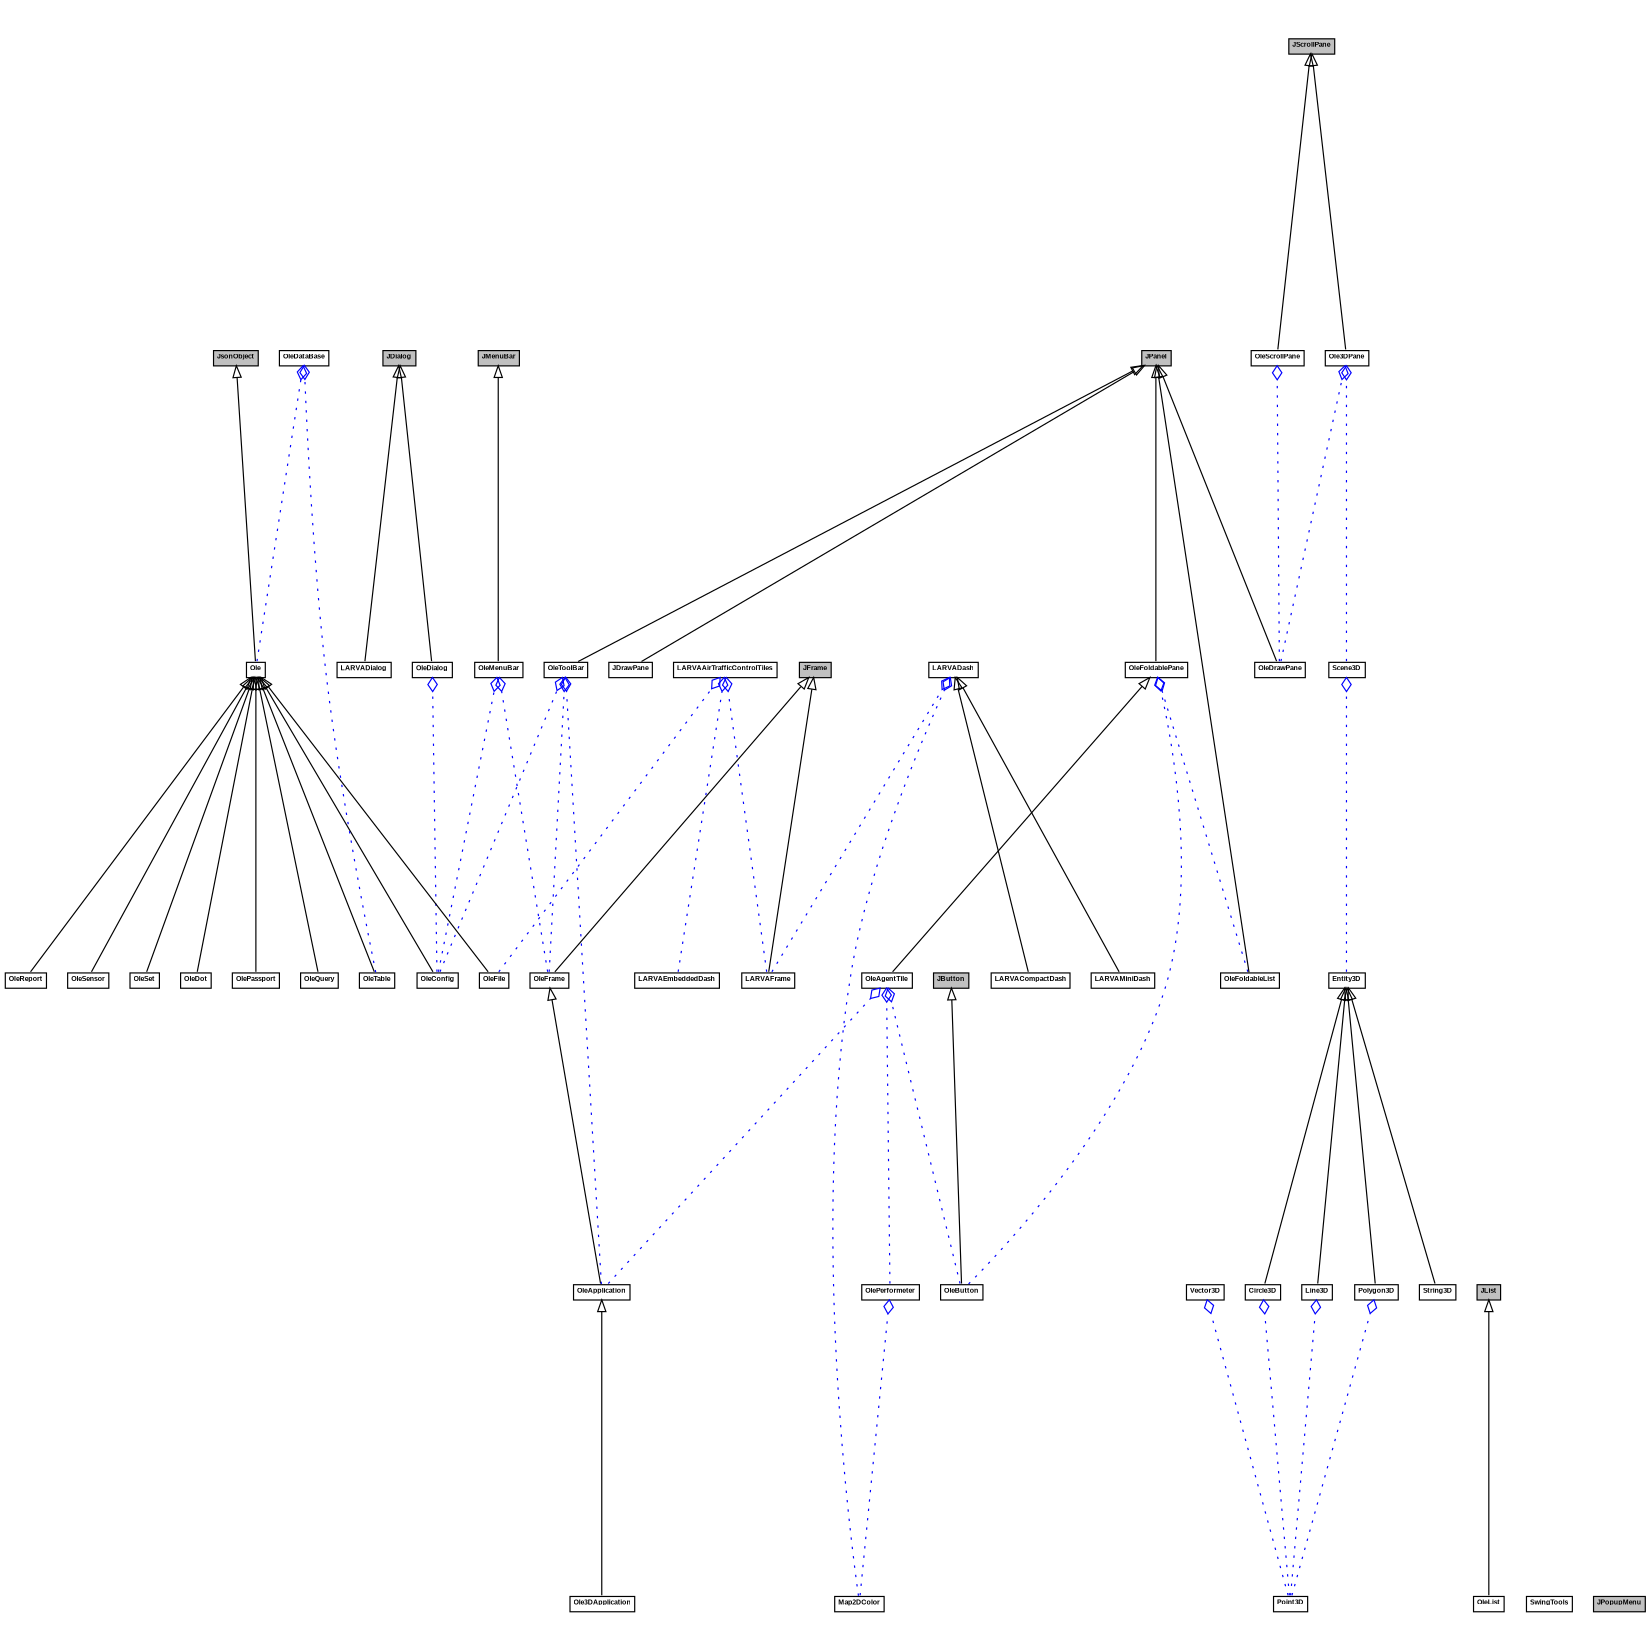 digraph graphname {
     rankdir="BT"
dpi=600
ratio="fill";
 size="11,11!";
 margin=0;
Ole Ole [shape=plain, label=<<table border="0" cellborder="1" cellspacing="0"><tr><td bgcolor="white"><FONT face="Arial" POINT-SIZE="6"><b>Ole</b></FONT></td></tr>
</table>>]
OleConfig OleConfig [shape=plain, label=<<table border="0" cellborder="1" cellspacing="0"><tr><td bgcolor="white"><FONT face="Arial" POINT-SIZE="6"><b>OleConfig</b></FONT></td></tr>
</table>>]
OleDot OleDot [shape=plain, label=<<table border="0" cellborder="1" cellspacing="0"><tr><td bgcolor="white"><FONT face="Arial" POINT-SIZE="6"><b>OleDot</b></FONT></td></tr>
</table>>]
OleFile OleFile [shape=plain, label=<<table border="0" cellborder="1" cellspacing="0"><tr><td bgcolor="white"><FONT face="Arial" POINT-SIZE="6"><b>OleFile</b></FONT></td></tr>
</table>>]
OlePassport OlePassport [shape=plain, label=<<table border="0" cellborder="1" cellspacing="0"><tr><td bgcolor="white"><FONT face="Arial" POINT-SIZE="6"><b>OlePassport</b></FONT></td></tr>
</table>>]
OleQuery OleQuery [shape=plain, label=<<table border="0" cellborder="1" cellspacing="0"><tr><td bgcolor="white"><FONT face="Arial" POINT-SIZE="6"><b>OleQuery</b></FONT></td></tr>
</table>>]
OleReport OleReport [shape=plain, label=<<table border="0" cellborder="1" cellspacing="0"><tr><td bgcolor="white"><FONT face="Arial" POINT-SIZE="6"><b>OleReport</b></FONT></td></tr>
</table>>]
OleSensor OleSensor [shape=plain, label=<<table border="0" cellborder="1" cellspacing="0"><tr><td bgcolor="white"><FONT face="Arial" POINT-SIZE="6"><b>OleSensor</b></FONT></td></tr>
</table>>]
OleSet OleSet [shape=plain, label=<<table border="0" cellborder="1" cellspacing="0"><tr><td bgcolor="white"><FONT face="Arial" POINT-SIZE="6"><b>OleSet</b></FONT></td></tr>
</table>>]
OleTable OleTable [shape=plain, label=<<table border="0" cellborder="1" cellspacing="0"><tr><td bgcolor="white"><FONT face="Arial" POINT-SIZE="6"><b>OleTable</b></FONT></td></tr>
</table>>]
JDrawPane JDrawPane [shape=plain, label=<<table border="0" cellborder="1" cellspacing="0"><tr><td bgcolor="white"><FONT face="Arial" POINT-SIZE="6"><b>JDrawPane</b></FONT></td></tr>
</table>>]
LARVAAirTrafficControlTiles LARVAAirTrafficControlTiles [shape=plain, label=<<table border="0" cellborder="1" cellspacing="0"><tr><td bgcolor="white"><FONT face="Arial" POINT-SIZE="6"><b>LARVAAirTrafficControlTiles</b></FONT></td></tr>
</table>>]
LARVACompactDash LARVACompactDash [shape=plain, label=<<table border="0" cellborder="1" cellspacing="0"><tr><td bgcolor="white"><FONT face="Arial" POINT-SIZE="6"><b>LARVACompactDash</b></FONT></td></tr>
</table>>]
LARVADash LARVADash [shape=plain, label=<<table border="0" cellborder="1" cellspacing="0"><tr><td bgcolor="white"><FONT face="Arial" POINT-SIZE="6"><b>LARVADash</b></FONT></td></tr>
</table>>]
LARVADialog LARVADialog [shape=plain, label=<<table border="0" cellborder="1" cellspacing="0"><tr><td bgcolor="white"><FONT face="Arial" POINT-SIZE="6"><b>LARVADialog</b></FONT></td></tr>
</table>>]
LARVAEmbeddedDash LARVAEmbeddedDash [shape=plain, label=<<table border="0" cellborder="1" cellspacing="0"><tr><td bgcolor="white"><FONT face="Arial" POINT-SIZE="6"><b>LARVAEmbeddedDash</b></FONT></td></tr>
</table>>]
LARVAFrame LARVAFrame [shape=plain, label=<<table border="0" cellborder="1" cellspacing="0"><tr><td bgcolor="white"><FONT face="Arial" POINT-SIZE="6"><b>LARVAFrame</b></FONT></td></tr>
</table>>]
LARVAMiniDash LARVAMiniDash [shape=plain, label=<<table border="0" cellborder="1" cellspacing="0"><tr><td bgcolor="white"><FONT face="Arial" POINT-SIZE="6"><b>LARVAMiniDash</b></FONT></td></tr>
</table>>]
Ole3DApplication Ole3DApplication [shape=plain, label=<<table border="0" cellborder="1" cellspacing="0"><tr><td bgcolor="white"><FONT face="Arial" POINT-SIZE="6"><b>Ole3DApplication</b></FONT></td></tr>
</table>>]
Ole3DPane Ole3DPane [shape=plain, label=<<table border="0" cellborder="1" cellspacing="0"><tr><td bgcolor="white"><FONT face="Arial" POINT-SIZE="6"><b>Ole3DPane</b></FONT></td></tr>
</table>>]
OleAgentTile OleAgentTile [shape=plain, label=<<table border="0" cellborder="1" cellspacing="0"><tr><td bgcolor="white"><FONT face="Arial" POINT-SIZE="6"><b>OleAgentTile</b></FONT></td></tr>
</table>>]
OleApplication OleApplication [shape=plain, label=<<table border="0" cellborder="1" cellspacing="0"><tr><td bgcolor="white"><FONT face="Arial" POINT-SIZE="6"><b>OleApplication</b></FONT></td></tr>
</table>>]
OleButton OleButton [shape=plain, label=<<table border="0" cellborder="1" cellspacing="0"><tr><td bgcolor="white"><FONT face="Arial" POINT-SIZE="6"><b>OleButton</b></FONT></td></tr>
</table>>]
OleDialog OleDialog [shape=plain, label=<<table border="0" cellborder="1" cellspacing="0"><tr><td bgcolor="white"><FONT face="Arial" POINT-SIZE="6"><b>OleDialog</b></FONT></td></tr>
</table>>]
OleDrawPane OleDrawPane [shape=plain, label=<<table border="0" cellborder="1" cellspacing="0"><tr><td bgcolor="white"><FONT face="Arial" POINT-SIZE="6"><b>OleDrawPane</b></FONT></td></tr>
</table>>]
OleFoldableList OleFoldableList [shape=plain, label=<<table border="0" cellborder="1" cellspacing="0"><tr><td bgcolor="white"><FONT face="Arial" POINT-SIZE="6"><b>OleFoldableList</b></FONT></td></tr>
</table>>]
OleFoldablePane OleFoldablePane [shape=plain, label=<<table border="0" cellborder="1" cellspacing="0"><tr><td bgcolor="white"><FONT face="Arial" POINT-SIZE="6"><b>OleFoldablePane</b></FONT></td></tr>
</table>>]
OleFrame OleFrame [shape=plain, label=<<table border="0" cellborder="1" cellspacing="0"><tr><td bgcolor="white"><FONT face="Arial" POINT-SIZE="6"><b>OleFrame</b></FONT></td></tr>
</table>>]
OleList OleList [shape=plain, label=<<table border="0" cellborder="1" cellspacing="0"><tr><td bgcolor="white"><FONT face="Arial" POINT-SIZE="6"><b>OleList</b></FONT></td></tr>
</table>>]
OleMenuBar OleMenuBar [shape=plain, label=<<table border="0" cellborder="1" cellspacing="0"><tr><td bgcolor="white"><FONT face="Arial" POINT-SIZE="6"><b>OleMenuBar</b></FONT></td></tr>
</table>>]
OlePerformeter OlePerformeter [shape=plain, label=<<table border="0" cellborder="1" cellspacing="0"><tr><td bgcolor="white"><FONT face="Arial" POINT-SIZE="6"><b>OlePerformeter</b></FONT></td></tr>
</table>>]
OleScrollPane OleScrollPane [shape=plain, label=<<table border="0" cellborder="1" cellspacing="0"><tr><td bgcolor="white"><FONT face="Arial" POINT-SIZE="6"><b>OleScrollPane</b></FONT></td></tr>
</table>>]
OleToolBar OleToolBar [shape=plain, label=<<table border="0" cellborder="1" cellspacing="0"><tr><td bgcolor="white"><FONT face="Arial" POINT-SIZE="6"><b>OleToolBar</b></FONT></td></tr>
</table>>]
SwingTools SwingTools [shape=plain, label=<<table border="0" cellborder="1" cellspacing="0"><tr><td bgcolor="white"><FONT face="Arial" POINT-SIZE="6"><b>SwingTools</b></FONT></td></tr>
</table>>]
OleDataBase OleDataBase [shape=plain, label=<<table border="0" cellborder="1" cellspacing="0"><tr><td bgcolor="white"><FONT face="Arial" POINT-SIZE="6"><b>OleDataBase</b></FONT></td></tr>
</table>>]
Circle3D Circle3D [shape=plain, label=<<table border="0" cellborder="1" cellspacing="0"><tr><td bgcolor="white"><FONT face="Arial" POINT-SIZE="6"><b>Circle3D</b></FONT></td></tr>
</table>>]
Entity3D Entity3D [shape=plain, label=<<table border="0" cellborder="1" cellspacing="0"><tr><td bgcolor="white"><FONT face="Arial" POINT-SIZE="6"><b>Entity3D</b></FONT></td></tr>
</table>>]
Line3D Line3D [shape=plain, label=<<table border="0" cellborder="1" cellspacing="0"><tr><td bgcolor="white"><FONT face="Arial" POINT-SIZE="6"><b>Line3D</b></FONT></td></tr>
</table>>]
Point3D Point3D [shape=plain, label=<<table border="0" cellborder="1" cellspacing="0"><tr><td bgcolor="white"><FONT face="Arial" POINT-SIZE="6"><b>Point3D</b></FONT></td></tr>
</table>>]
Polygon3D Polygon3D [shape=plain, label=<<table border="0" cellborder="1" cellspacing="0"><tr><td bgcolor="white"><FONT face="Arial" POINT-SIZE="6"><b>Polygon3D</b></FONT></td></tr>
</table>>]
Scene3D Scene3D [shape=plain, label=<<table border="0" cellborder="1" cellspacing="0"><tr><td bgcolor="white"><FONT face="Arial" POINT-SIZE="6"><b>Scene3D</b></FONT></td></tr>
</table>>]
String3D String3D [shape=plain, label=<<table border="0" cellborder="1" cellspacing="0"><tr><td bgcolor="white"><FONT face="Arial" POINT-SIZE="6"><b>String3D</b></FONT></td></tr>
</table>>]
Vector3D Vector3D [shape=plain, label=<<table border="0" cellborder="1" cellspacing="0"><tr><td bgcolor="white"><FONT face="Arial" POINT-SIZE="6"><b>Vector3D</b></FONT></td></tr>
</table>>]
Map2DColor Map2DColor [shape=plain, label=<<table border="0" cellborder="1" cellspacing="0"><tr><td bgcolor="white"><FONT face="Arial" POINT-SIZE="6"><b>Map2DColor</b></FONT></td></tr>
</table>>]
JPanel JPanel [shape=plain, label=<<table border="0" cellborder="1" cellspacing="0"><tr><td bgcolor="gray"><FONT face="Arial" POINT-SIZE="6"><b>JPanel</b></FONT></td></tr>
</table>>]
JDialog JDialog [shape=plain, label=<<table border="0" cellborder="1" cellspacing="0"><tr><td bgcolor="gray"><FONT face="Arial" POINT-SIZE="6"><b>JDialog</b></FONT></td></tr>
</table>>]
JFrame JFrame [shape=plain, label=<<table border="0" cellborder="1" cellspacing="0"><tr><td bgcolor="gray"><FONT face="Arial" POINT-SIZE="6"><b>JFrame</b></FONT></td></tr>
</table>>]
JPanel JPanel [shape=plain, label=<<table border="0" cellborder="1" cellspacing="0"><tr><td bgcolor="gray"><FONT face="Arial" POINT-SIZE="6"><b>JPanel</b></FONT></td></tr>
</table>>]
JButton JButton [shape=plain, label=<<table border="0" cellborder="1" cellspacing="0"><tr><td bgcolor="gray"><FONT face="Arial" POINT-SIZE="6"><b>JButton</b></FONT></td></tr>
</table>>]
JPopupMenu JPopupMenu [shape=plain, label=<<table border="0" cellborder="1" cellspacing="0"><tr><td bgcolor="gray"><FONT face="Arial" POINT-SIZE="6"><b>JPopupMenu</b></FONT></td></tr>
</table>>]
JsonObject JsonObject [shape=plain, label=<<table border="0" cellborder="1" cellspacing="0"><tr><td bgcolor="gray"><FONT face="Arial" POINT-SIZE="6"><b>JsonObject</b></FONT></td></tr>
</table>>]
JScrollPane JScrollPane [shape=plain, label=<<table border="0" cellborder="1" cellspacing="0"><tr><td bgcolor="gray"><FONT face="Arial" POINT-SIZE="6"><b>JScrollPane</b></FONT></td></tr>
</table>>]
JButton JButton [shape=plain, label=<<table border="0" cellborder="1" cellspacing="0"><tr><td bgcolor="gray"><FONT face="Arial" POINT-SIZE="6"><b>JButton</b></FONT></td></tr>
</table>>]
JDialog JDialog [shape=plain, label=<<table border="0" cellborder="1" cellspacing="0"><tr><td bgcolor="gray"><FONT face="Arial" POINT-SIZE="6"><b>JDialog</b></FONT></td></tr>
</table>>]
JPanel JPanel [shape=plain, label=<<table border="0" cellborder="1" cellspacing="0"><tr><td bgcolor="gray"><FONT face="Arial" POINT-SIZE="6"><b>JPanel</b></FONT></td></tr>
</table>>]
JPanel JPanel [shape=plain, label=<<table border="0" cellborder="1" cellspacing="0"><tr><td bgcolor="gray"><FONT face="Arial" POINT-SIZE="6"><b>JPanel</b></FONT></td></tr>
</table>>]
JPanel JPanel [shape=plain, label=<<table border="0" cellborder="1" cellspacing="0"><tr><td bgcolor="gray"><FONT face="Arial" POINT-SIZE="6"><b>JPanel</b></FONT></td></tr>
</table>>]
JFrame JFrame [shape=plain, label=<<table border="0" cellborder="1" cellspacing="0"><tr><td bgcolor="gray"><FONT face="Arial" POINT-SIZE="6"><b>JFrame</b></FONT></td></tr>
</table>>]
JList JList [shape=plain, label=<<table border="0" cellborder="1" cellspacing="0"><tr><td bgcolor="gray"><FONT face="Arial" POINT-SIZE="6"><b>JList</b></FONT></td></tr>
</table>>]
JMenuBar JMenuBar [shape=plain, label=<<table border="0" cellborder="1" cellspacing="0"><tr><td bgcolor="gray"><FONT face="Arial" POINT-SIZE="6"><b>JMenuBar</b></FONT></td></tr>
</table>>]
JScrollPane JScrollPane [shape=plain, label=<<table border="0" cellborder="1" cellspacing="0"><tr><td bgcolor="gray"><FONT face="Arial" POINT-SIZE="6"><b>JScrollPane</b></FONT></td></tr>
</table>>]
JPanel JPanel [shape=plain, label=<<table border="0" cellborder="1" cellspacing="0"><tr><td bgcolor="gray"><FONT face="Arial" POINT-SIZE="6"><b>JPanel</b></FONT></td></tr>
</table>>]
JButton JButton [shape=plain, label=<<table border="0" cellborder="1" cellspacing="0"><tr><td bgcolor="gray"><FONT face="Arial" POINT-SIZE="6"><b>JButton</b></FONT></td></tr>
</table>>]
JDialog JDialog [shape=plain, label=<<table border="0" cellborder="1" cellspacing="0"><tr><td bgcolor="gray"><FONT face="Arial" POINT-SIZE="6"><b>JDialog</b></FONT></td></tr>
</table>>]
JFrame JFrame [shape=plain, label=<<table border="0" cellborder="1" cellspacing="0"><tr><td bgcolor="gray"><FONT face="Arial" POINT-SIZE="6"><b>JFrame</b></FONT></td></tr>
</table>>]
JList JList [shape=plain, label=<<table border="0" cellborder="1" cellspacing="0"><tr><td bgcolor="gray"><FONT face="Arial" POINT-SIZE="6"><b>JList</b></FONT></td></tr>
</table>>]
JMenuBar JMenuBar [shape=plain, label=<<table border="0" cellborder="1" cellspacing="0"><tr><td bgcolor="gray"><FONT face="Arial" POINT-SIZE="6"><b>JMenuBar</b></FONT></td></tr>
</table>>]
JPanel JPanel [shape=plain, label=<<table border="0" cellborder="1" cellspacing="0"><tr><td bgcolor="gray"><FONT face="Arial" POINT-SIZE="6"><b>JPanel</b></FONT></td></tr>
</table>>]
JPopupMenu JPopupMenu [shape=plain, label=<<table border="0" cellborder="1" cellspacing="0"><tr><td bgcolor="gray"><FONT face="Arial" POINT-SIZE="6"><b>JPopupMenu</b></FONT></td></tr>
</table>>]
JScrollPane JScrollPane [shape=plain, label=<<table border="0" cellborder="1" cellspacing="0"><tr><td bgcolor="gray"><FONT face="Arial" POINT-SIZE="6"><b>JScrollPane</b></FONT></td></tr>
</table>>]
JsonObject JsonObject [shape=plain, label=<<table border="0" cellborder="1" cellspacing="0"><tr><td bgcolor="gray"><FONT face="Arial" POINT-SIZE="6"><b>JsonObject</b></FONT></td></tr>
</table>>]
JDrawPane -> JPanel [arrowhead=onormal, penwidth=1, color=black]
OleDrawPane -> JPanel [arrowhead=onormal, penwidth=1, color=black]
OleFoldableList -> JPanel [arrowhead=onormal, penwidth=1, color=black]
OleFoldablePane -> JPanel [arrowhead=onormal, penwidth=1, color=black]
OleToolBar -> JPanel [arrowhead=onormal, penwidth=1, color=black]
OleApplication -> OleFrame [arrowhead=onormal, penwidth=1, color=black]
OleButton -> JButton [arrowhead=onormal, penwidth=1, color=black]
Ole -> JsonObject [arrowhead=onormal, penwidth=1, color=black]
OleConfig -> Ole [arrowhead=onormal, penwidth=1, color=black]
OleDot -> Ole [arrowhead=onormal, penwidth=1, color=black]
OleFile -> Ole [arrowhead=onormal, penwidth=1, color=black]
OlePassport -> Ole [arrowhead=onormal, penwidth=1, color=black]
OleQuery -> Ole [arrowhead=onormal, penwidth=1, color=black]
OleReport -> Ole [arrowhead=onormal, penwidth=1, color=black]
OleSensor -> Ole [arrowhead=onormal, penwidth=1, color=black]
OleSet -> Ole [arrowhead=onormal, penwidth=1, color=black]
OleTable -> Ole [arrowhead=onormal, penwidth=1, color=black]
LARVAFrame -> JFrame [arrowhead=onormal, penwidth=1, color=black]
OleFrame -> JFrame [arrowhead=onormal, penwidth=1, color=black]
Ole3DPane -> JScrollPane [arrowhead=onormal, penwidth=1, color=black]
OleScrollPane -> JScrollPane [arrowhead=onormal, penwidth=1, color=black]
OleAgentTile -> OleFoldablePane [arrowhead=onormal, penwidth=1, color=black]
LARVACompactDash -> LARVADash [arrowhead=onormal, penwidth=1, color=black]
LARVAMiniDash -> LARVADash [arrowhead=onormal, penwidth=1, color=black]
Ole3DApplication -> OleApplication [arrowhead=onormal, penwidth=1, color=black]
Circle3D -> Entity3D [arrowhead=onormal, penwidth=1, color=black]
Line3D -> Entity3D [arrowhead=onormal, penwidth=1, color=black]
Polygon3D -> Entity3D [arrowhead=onormal, penwidth=1, color=black]
String3D -> Entity3D [arrowhead=onormal, penwidth=1, color=black]
LARVADialog -> JDialog [arrowhead=onormal, penwidth=1, color=black]
OleDialog -> JDialog [arrowhead=onormal, penwidth=1, color=black]
OleList -> JList [arrowhead=onormal, penwidth=1, color=black]
OleMenuBar -> JMenuBar [arrowhead=onormal, penwidth=1, color=black]
Point3D -> Vector3D [style=dotted,arrowhead=odiamond, penwidth=1,color=blue]
LARVAFrame -> LARVADash [style=dotted,arrowhead=odiamond, penwidth=1,color=blue]
Map2DColor -> LARVADash [style=dotted,arrowhead=odiamond, penwidth=1,color=blue]
Point3D -> Line3D [style=dotted,arrowhead=odiamond, penwidth=1,color=blue]
OleFrame -> OleMenuBar [style=dotted,arrowhead=odiamond, penwidth=1,color=blue]
OleConfig -> OleMenuBar [style=dotted,arrowhead=odiamond, penwidth=1,color=blue]
LARVAFrame -> LARVAAirTrafficControlTiles [style=dotted,arrowhead=odiamond, penwidth=1,color=blue]
LARVAEmbeddedDash -> LARVAAirTrafficControlTiles [style=dotted,arrowhead=odiamond, penwidth=1,color=blue]
OleFile -> LARVAAirTrafficControlTiles [style=dotted,arrowhead=odiamond, penwidth=1,color=blue]
OleDrawPane -> Ole3DPane [style=dotted,arrowhead=odiamond, penwidth=1,color=blue]
Scene3D -> Ole3DPane [style=dotted,arrowhead=odiamond, penwidth=1,color=blue]
OleApplication -> OleAgentTile [style=dotted,arrowhead=odiamond, penwidth=1,color=blue]
OleButton -> OleAgentTile [style=dotted,arrowhead=odiamond, penwidth=1,color=blue]
OlePerformeter -> OleAgentTile [style=dotted,arrowhead=odiamond, penwidth=1,color=blue]
OleConfig -> OleDialog [style=dotted,arrowhead=odiamond, penwidth=1,color=blue]
Entity3D -> Scene3D [style=dotted,arrowhead=odiamond, penwidth=1,color=blue]
Point3D -> Polygon3D [style=dotted,arrowhead=odiamond, penwidth=1,color=blue]
OleFrame -> OleToolBar [style=dotted,arrowhead=odiamond, penwidth=1,color=blue]
OleApplication -> OleToolBar [style=dotted,arrowhead=odiamond, penwidth=1,color=blue]
OleConfig -> OleToolBar [style=dotted,arrowhead=odiamond, penwidth=1,color=blue]
OleDrawPane -> OleScrollPane [style=dotted,arrowhead=odiamond, penwidth=1,color=blue]
Map2DColor -> OlePerformeter [style=dotted,arrowhead=odiamond, penwidth=1,color=blue]
Ole -> OleDataBase [style=dotted,arrowhead=odiamond, penwidth=1,color=blue]
OleTable -> OleDataBase [style=dotted,arrowhead=odiamond, penwidth=1,color=blue]
Point3D -> Circle3D [style=dotted,arrowhead=odiamond, penwidth=1,color=blue]
OleButton -> OleFoldablePane [style=dotted,arrowhead=odiamond, penwidth=1,color=blue]
OleFoldableList -> OleFoldablePane [style=dotted,arrowhead=odiamond, penwidth=1,color=blue]
}
